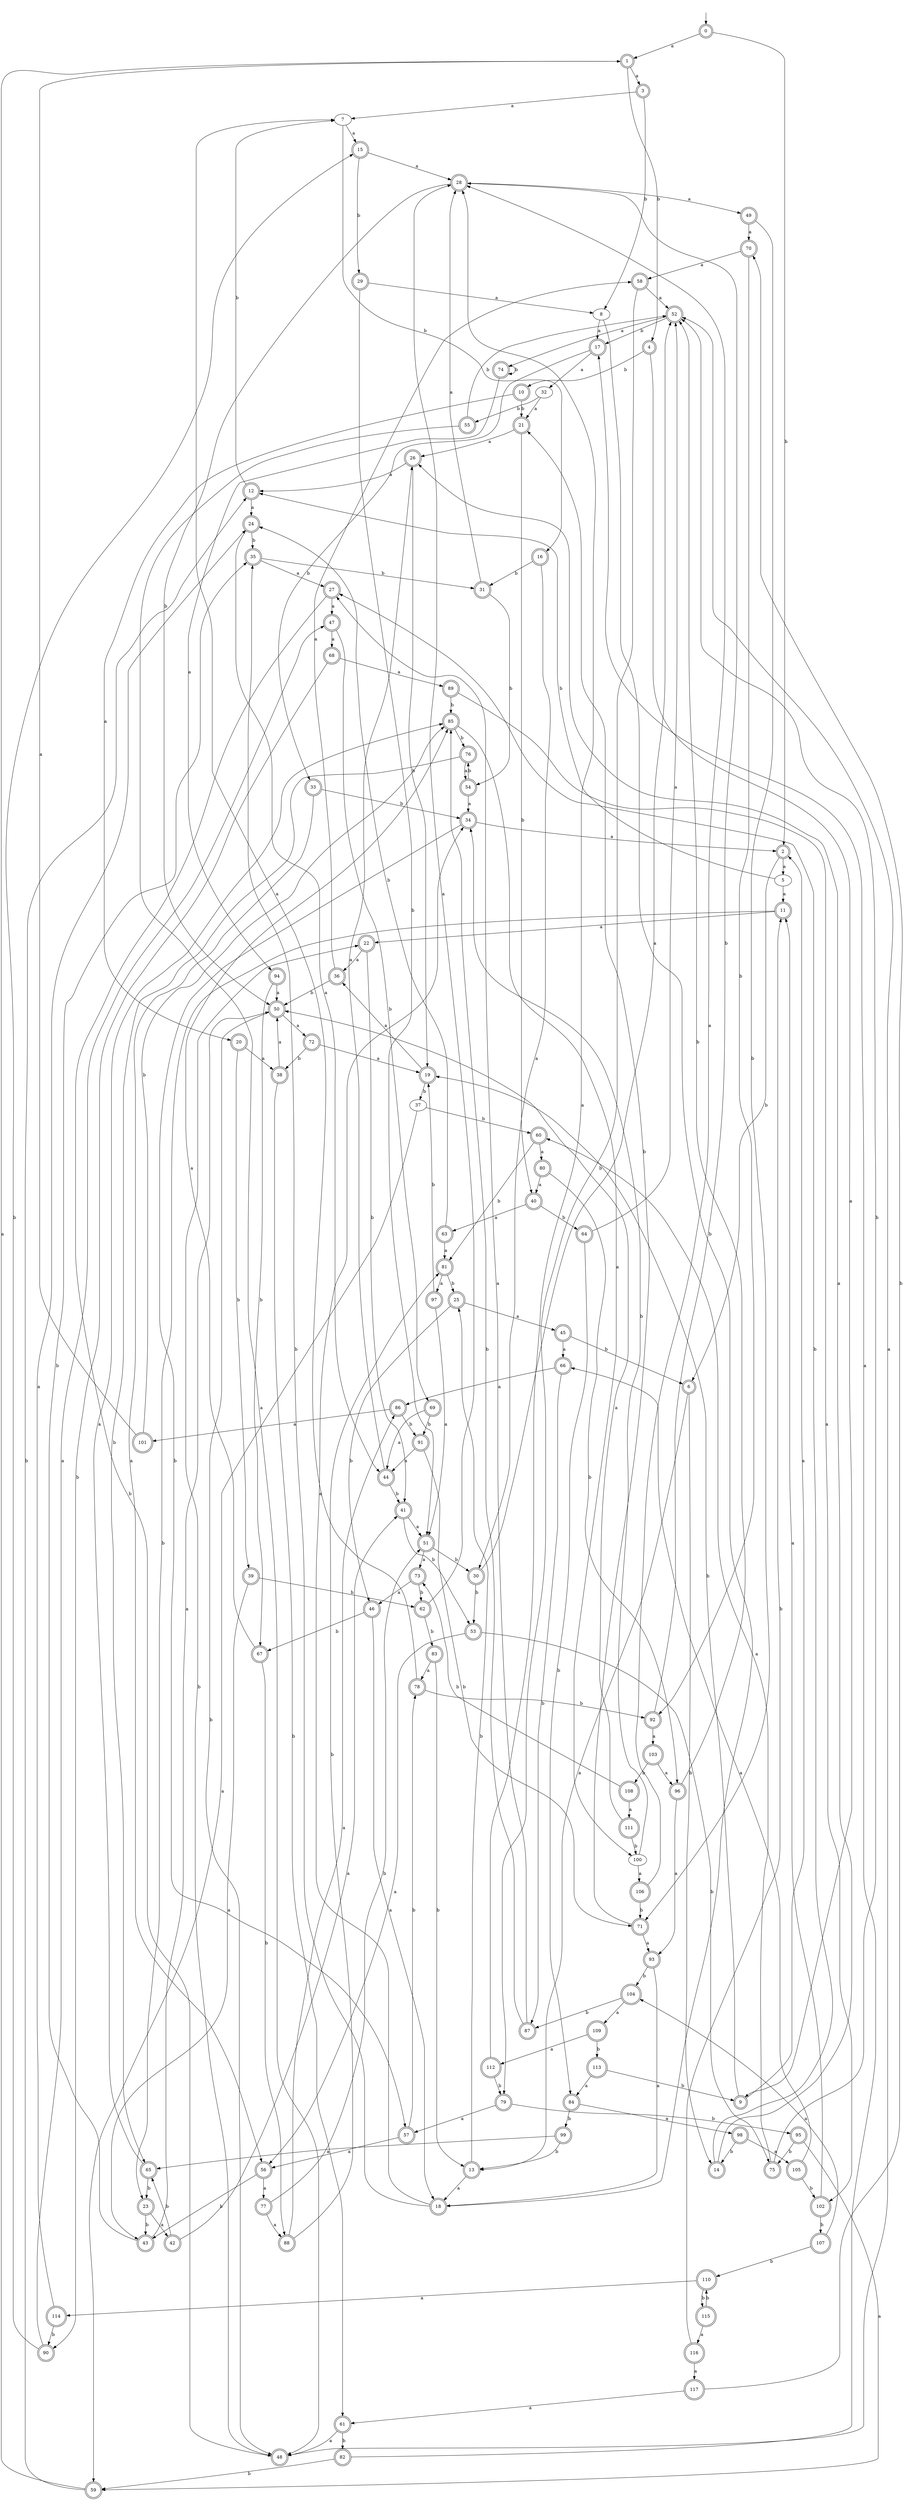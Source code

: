 digraph RandomDFA {
  __start0 [label="", shape=none];
  __start0 -> 0 [label=""];
  0 [shape=circle] [shape=doublecircle]
  0 -> 1 [label="a"]
  0 -> 2 [label="b"]
  1 [shape=doublecircle]
  1 -> 3 [label="a"]
  1 -> 4 [label="b"]
  2 [shape=doublecircle]
  2 -> 5 [label="a"]
  2 -> 6 [label="b"]
  3 [shape=doublecircle]
  3 -> 7 [label="a"]
  3 -> 8 [label="b"]
  4 [shape=doublecircle]
  4 -> 9 [label="a"]
  4 -> 10 [label="b"]
  5
  5 -> 11 [label="a"]
  5 -> 12 [label="b"]
  6 [shape=doublecircle]
  6 -> 13 [label="a"]
  6 -> 14 [label="b"]
  7
  7 -> 15 [label="a"]
  7 -> 16 [label="b"]
  8
  8 -> 17 [label="a"]
  8 -> 18 [label="b"]
  9 [shape=doublecircle]
  9 -> 2 [label="a"]
  9 -> 19 [label="b"]
  10 [shape=doublecircle]
  10 -> 20 [label="a"]
  10 -> 21 [label="b"]
  11 [shape=doublecircle]
  11 -> 22 [label="a"]
  11 -> 23 [label="b"]
  12 [shape=doublecircle]
  12 -> 24 [label="a"]
  12 -> 7 [label="b"]
  13 [shape=doublecircle]
  13 -> 18 [label="a"]
  13 -> 25 [label="b"]
  14 [shape=doublecircle]
  14 -> 26 [label="a"]
  14 -> 27 [label="b"]
  15 [shape=doublecircle]
  15 -> 28 [label="a"]
  15 -> 29 [label="b"]
  16 [shape=doublecircle]
  16 -> 30 [label="a"]
  16 -> 31 [label="b"]
  17 [shape=doublecircle]
  17 -> 32 [label="a"]
  17 -> 33 [label="b"]
  18 [shape=doublecircle]
  18 -> 34 [label="a"]
  18 -> 35 [label="b"]
  19 [shape=doublecircle]
  19 -> 36 [label="a"]
  19 -> 37 [label="b"]
  20 [shape=doublecircle]
  20 -> 38 [label="a"]
  20 -> 39 [label="b"]
  21 [shape=doublecircle]
  21 -> 26 [label="a"]
  21 -> 40 [label="b"]
  22 [shape=doublecircle]
  22 -> 36 [label="a"]
  22 -> 41 [label="b"]
  23 [shape=doublecircle]
  23 -> 42 [label="a"]
  23 -> 43 [label="b"]
  24 [shape=doublecircle]
  24 -> 44 [label="a"]
  24 -> 35 [label="b"]
  25 [shape=doublecircle]
  25 -> 45 [label="a"]
  25 -> 46 [label="b"]
  26 [shape=doublecircle]
  26 -> 12 [label="a"]
  26 -> 19 [label="b"]
  27 [shape=doublecircle]
  27 -> 47 [label="a"]
  27 -> 48 [label="b"]
  28 [shape=doublecircle]
  28 -> 49 [label="a"]
  28 -> 50 [label="b"]
  29 [shape=doublecircle]
  29 -> 8 [label="a"]
  29 -> 51 [label="b"]
  30 [shape=doublecircle]
  30 -> 52 [label="a"]
  30 -> 53 [label="b"]
  31 [shape=doublecircle]
  31 -> 28 [label="a"]
  31 -> 54 [label="b"]
  32
  32 -> 21 [label="a"]
  32 -> 55 [label="b"]
  33 [shape=doublecircle]
  33 -> 56 [label="a"]
  33 -> 34 [label="b"]
  34 [shape=doublecircle]
  34 -> 2 [label="a"]
  34 -> 57 [label="b"]
  35 [shape=doublecircle]
  35 -> 27 [label="a"]
  35 -> 31 [label="b"]
  36 [shape=doublecircle]
  36 -> 58 [label="a"]
  36 -> 50 [label="b"]
  37
  37 -> 59 [label="a"]
  37 -> 60 [label="b"]
  38 [shape=doublecircle]
  38 -> 50 [label="a"]
  38 -> 61 [label="b"]
  39 [shape=doublecircle]
  39 -> 43 [label="a"]
  39 -> 62 [label="b"]
  40 [shape=doublecircle]
  40 -> 63 [label="a"]
  40 -> 64 [label="b"]
  41 [shape=doublecircle]
  41 -> 51 [label="a"]
  41 -> 53 [label="b"]
  42 [shape=doublecircle]
  42 -> 41 [label="a"]
  42 -> 65 [label="b"]
  43 [shape=doublecircle]
  43 -> 50 [label="a"]
  43 -> 35 [label="b"]
  44 [shape=doublecircle]
  44 -> 26 [label="a"]
  44 -> 41 [label="b"]
  45 [shape=doublecircle]
  45 -> 66 [label="a"]
  45 -> 6 [label="b"]
  46 [shape=doublecircle]
  46 -> 18 [label="a"]
  46 -> 67 [label="b"]
  47 [shape=doublecircle]
  47 -> 68 [label="a"]
  47 -> 69 [label="b"]
  48 [shape=doublecircle]
  48 -> 52 [label="a"]
  48 -> 22 [label="b"]
  49 [shape=doublecircle]
  49 -> 70 [label="a"]
  49 -> 71 [label="b"]
  50 [shape=doublecircle]
  50 -> 72 [label="a"]
  50 -> 48 [label="b"]
  51 [shape=doublecircle]
  51 -> 73 [label="a"]
  51 -> 30 [label="b"]
  52 [shape=doublecircle]
  52 -> 74 [label="a"]
  52 -> 17 [label="b"]
  53 [shape=doublecircle]
  53 -> 56 [label="a"]
  53 -> 75 [label="b"]
  54 [shape=doublecircle]
  54 -> 34 [label="a"]
  54 -> 76 [label="b"]
  55 [shape=doublecircle]
  55 -> 48 [label="a"]
  55 -> 52 [label="b"]
  56 [shape=doublecircle]
  56 -> 77 [label="a"]
  56 -> 43 [label="b"]
  57 [shape=doublecircle]
  57 -> 56 [label="a"]
  57 -> 78 [label="b"]
  58 [shape=doublecircle]
  58 -> 52 [label="a"]
  58 -> 79 [label="b"]
  59 [shape=doublecircle]
  59 -> 1 [label="a"]
  59 -> 12 [label="b"]
  60 [shape=doublecircle]
  60 -> 80 [label="a"]
  60 -> 81 [label="b"]
  61 [shape=doublecircle]
  61 -> 48 [label="a"]
  61 -> 82 [label="b"]
  62 [shape=doublecircle]
  62 -> 28 [label="a"]
  62 -> 83 [label="b"]
  63 [shape=doublecircle]
  63 -> 81 [label="a"]
  63 -> 24 [label="b"]
  64 [shape=doublecircle]
  64 -> 52 [label="a"]
  64 -> 84 [label="b"]
  65 [shape=doublecircle]
  65 -> 85 [label="a"]
  65 -> 23 [label="b"]
  66 [shape=doublecircle]
  66 -> 86 [label="a"]
  66 -> 87 [label="b"]
  67 [shape=doublecircle]
  67 -> 85 [label="a"]
  67 -> 88 [label="b"]
  68 [shape=doublecircle]
  68 -> 89 [label="a"]
  68 -> 90 [label="b"]
  69 [shape=doublecircle]
  69 -> 44 [label="a"]
  69 -> 91 [label="b"]
  70 [shape=doublecircle]
  70 -> 58 [label="a"]
  70 -> 92 [label="b"]
  71 [shape=doublecircle]
  71 -> 93 [label="a"]
  71 -> 21 [label="b"]
  72 [shape=doublecircle]
  72 -> 19 [label="a"]
  72 -> 38 [label="b"]
  73 [shape=doublecircle]
  73 -> 46 [label="a"]
  73 -> 62 [label="b"]
  74 [shape=doublecircle]
  74 -> 94 [label="a"]
  74 -> 74 [label="b"]
  75 [shape=doublecircle]
  75 -> 60 [label="a"]
  75 -> 52 [label="b"]
  76 [shape=doublecircle]
  76 -> 54 [label="a"]
  76 -> 65 [label="b"]
  77 [shape=doublecircle]
  77 -> 88 [label="a"]
  77 -> 51 [label="b"]
  78 [shape=doublecircle]
  78 -> 7 [label="a"]
  78 -> 92 [label="b"]
  79 [shape=doublecircle]
  79 -> 57 [label="a"]
  79 -> 95 [label="b"]
  80 [shape=doublecircle]
  80 -> 40 [label="a"]
  80 -> 96 [label="b"]
  81 [shape=doublecircle]
  81 -> 97 [label="a"]
  81 -> 25 [label="b"]
  82 [shape=doublecircle]
  82 -> 17 [label="a"]
  82 -> 59 [label="b"]
  83 [shape=doublecircle]
  83 -> 78 [label="a"]
  83 -> 13 [label="b"]
  84 [shape=doublecircle]
  84 -> 98 [label="a"]
  84 -> 99 [label="b"]
  85 [shape=doublecircle]
  85 -> 100 [label="a"]
  85 -> 76 [label="b"]
  86 [shape=doublecircle]
  86 -> 101 [label="a"]
  86 -> 91 [label="b"]
  87 [shape=doublecircle]
  87 -> 27 [label="a"]
  87 -> 85 [label="b"]
  88 [shape=doublecircle]
  88 -> 86 [label="a"]
  88 -> 81 [label="b"]
  89 [shape=doublecircle]
  89 -> 102 [label="a"]
  89 -> 85 [label="b"]
  90 [shape=doublecircle]
  90 -> 47 [label="a"]
  90 -> 15 [label="b"]
  91 [shape=doublecircle]
  91 -> 44 [label="a"]
  91 -> 71 [label="b"]
  92 [shape=doublecircle]
  92 -> 103 [label="a"]
  92 -> 28 [label="b"]
  93 [shape=doublecircle]
  93 -> 18 [label="a"]
  93 -> 104 [label="b"]
  94 [shape=doublecircle]
  94 -> 50 [label="a"]
  94 -> 67 [label="b"]
  95 [shape=doublecircle]
  95 -> 59 [label="a"]
  95 -> 75 [label="b"]
  96 [shape=doublecircle]
  96 -> 93 [label="a"]
  96 -> 52 [label="b"]
  97 [shape=doublecircle]
  97 -> 51 [label="a"]
  97 -> 19 [label="b"]
  98 [shape=doublecircle]
  98 -> 105 [label="a"]
  98 -> 14 [label="b"]
  99 [shape=doublecircle]
  99 -> 65 [label="a"]
  99 -> 13 [label="b"]
  100
  100 -> 106 [label="a"]
  100 -> 34 [label="b"]
  101 [shape=doublecircle]
  101 -> 1 [label="a"]
  101 -> 85 [label="b"]
  102 [shape=doublecircle]
  102 -> 11 [label="a"]
  102 -> 107 [label="b"]
  103 [shape=doublecircle]
  103 -> 96 [label="a"]
  103 -> 108 [label="b"]
  104 [shape=doublecircle]
  104 -> 109 [label="a"]
  104 -> 87 [label="b"]
  105 [shape=doublecircle]
  105 -> 66 [label="a"]
  105 -> 102 [label="b"]
  106 [shape=doublecircle]
  106 -> 28 [label="a"]
  106 -> 71 [label="b"]
  107 [shape=doublecircle]
  107 -> 104 [label="a"]
  107 -> 110 [label="b"]
  108 [shape=doublecircle]
  108 -> 111 [label="a"]
  108 -> 73 [label="b"]
  109 [shape=doublecircle]
  109 -> 112 [label="a"]
  109 -> 113 [label="b"]
  110 [shape=doublecircle]
  110 -> 114 [label="a"]
  110 -> 115 [label="b"]
  111 [shape=doublecircle]
  111 -> 50 [label="a"]
  111 -> 100 [label="b"]
  112 [shape=doublecircle]
  112 -> 28 [label="a"]
  112 -> 79 [label="b"]
  113 [shape=doublecircle]
  113 -> 84 [label="a"]
  113 -> 9 [label="b"]
  114 [shape=doublecircle]
  114 -> 24 [label="a"]
  114 -> 90 [label="b"]
  115 [shape=doublecircle]
  115 -> 116 [label="a"]
  115 -> 110 [label="b"]
  116 [shape=doublecircle]
  116 -> 117 [label="a"]
  116 -> 11 [label="b"]
  117 [shape=doublecircle]
  117 -> 61 [label="a"]
  117 -> 70 [label="b"]
}
